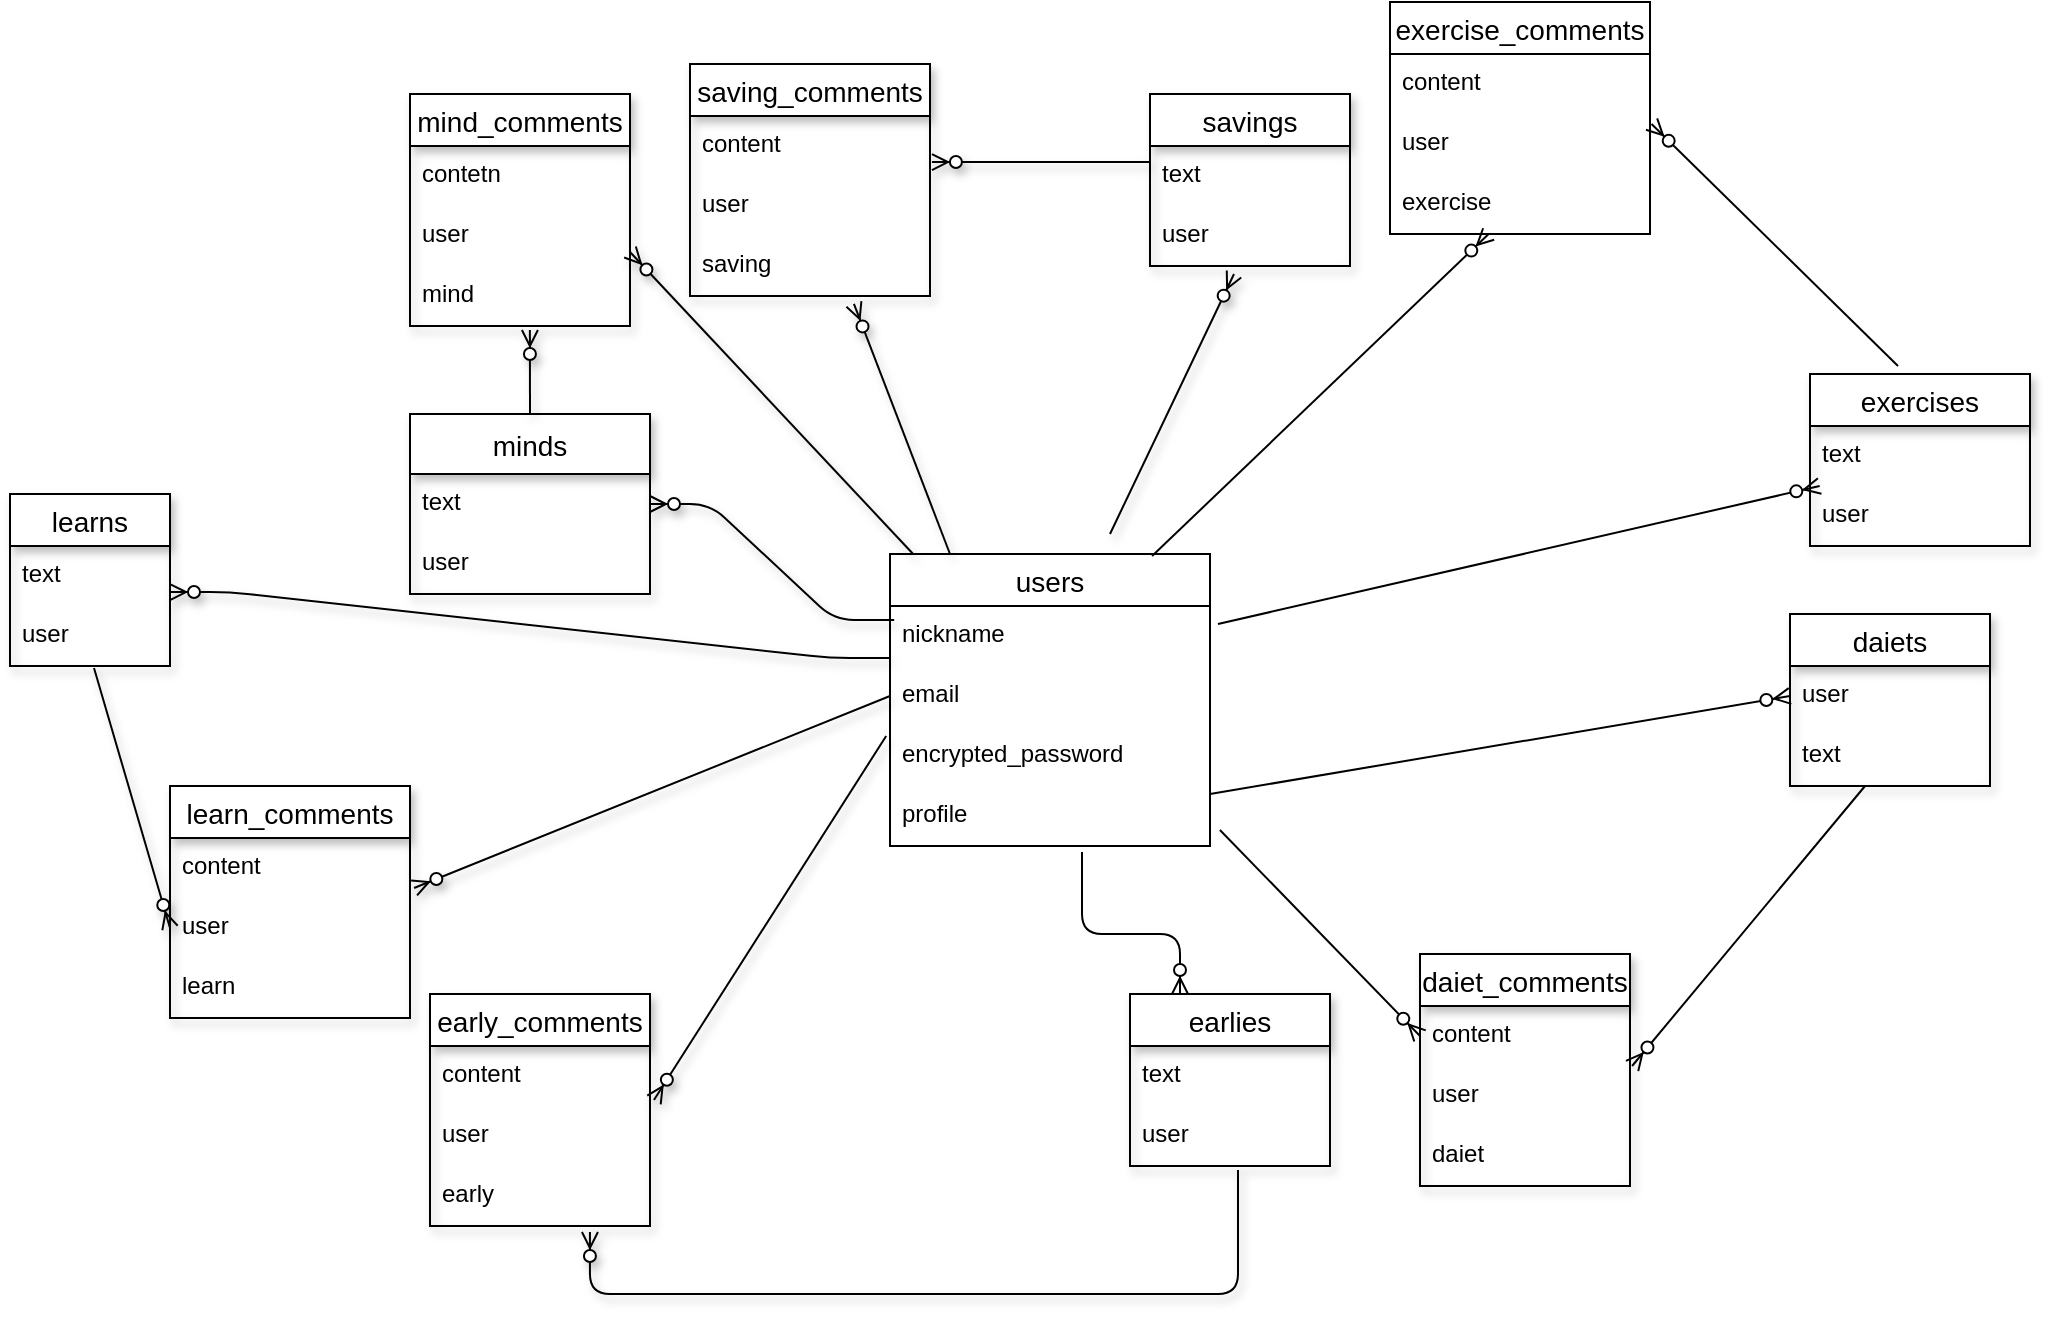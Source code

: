 <mxfile version="13.10.0" type="embed">
    <diagram id="wo9g2gNru-qYlt489iWM" name="ページ1">
        <mxGraphModel dx="1551" dy="773" grid="1" gridSize="10" guides="1" tooltips="1" connect="1" arrows="1" fold="1" page="1" pageScale="1" pageWidth="850" pageHeight="1100" math="0" shadow="0">
            <root>
                <mxCell id="0"/>
                <mxCell id="1" parent="0"/>
                <mxCell id="15" value="users" style="swimlane;fontStyle=0;childLayout=stackLayout;horizontal=1;startSize=26;horizontalStack=0;resizeParent=1;resizeParentMax=0;resizeLast=0;collapsible=1;marginBottom=0;align=center;fontSize=14;" vertex="1" parent="1">
                    <mxGeometry x="280" y="300" width="160" height="146" as="geometry">
                        <mxRectangle x="150" y="170" width="70" height="26" as="alternateBounds"/>
                    </mxGeometry>
                </mxCell>
                <mxCell id="16" value="nickname" style="text;strokeColor=none;fillColor=none;spacingLeft=4;spacingRight=4;overflow=hidden;rotatable=0;points=[[0,0.5],[1,0.5]];portConstraint=eastwest;fontSize=12;" vertex="1" parent="15">
                    <mxGeometry y="26" width="160" height="30" as="geometry"/>
                </mxCell>
                <mxCell id="17" value="email" style="text;strokeColor=none;fillColor=none;spacingLeft=4;spacingRight=4;overflow=hidden;rotatable=0;points=[[0,0.5],[1,0.5]];portConstraint=eastwest;fontSize=12;" vertex="1" parent="15">
                    <mxGeometry y="56" width="160" height="30" as="geometry"/>
                </mxCell>
                <mxCell id="18" value="encrypted_password" style="text;strokeColor=none;fillColor=none;spacingLeft=4;spacingRight=4;overflow=hidden;rotatable=0;points=[[0,0.5],[1,0.5]];portConstraint=eastwest;fontSize=12;" vertex="1" parent="15">
                    <mxGeometry y="86" width="160" height="30" as="geometry"/>
                </mxCell>
                <mxCell id="21" value="profile" style="text;strokeColor=none;fillColor=none;spacingLeft=4;spacingRight=4;overflow=hidden;rotatable=0;points=[[0,0.5],[1,0.5]];portConstraint=eastwest;fontSize=12;" vertex="1" parent="15">
                    <mxGeometry y="116" width="160" height="30" as="geometry"/>
                </mxCell>
                <mxCell id="22" value="exercises" style="swimlane;fontStyle=0;childLayout=stackLayout;horizontal=1;startSize=26;horizontalStack=0;resizeParent=1;resizeParentMax=0;resizeLast=0;collapsible=1;marginBottom=0;align=center;fontSize=14;shadow=1;" vertex="1" parent="1">
                    <mxGeometry x="740" y="210" width="110" height="86" as="geometry"/>
                </mxCell>
                <mxCell id="24" value="text" style="text;strokeColor=none;fillColor=none;spacingLeft=4;spacingRight=4;overflow=hidden;rotatable=0;points=[[0,0.5],[1,0.5]];portConstraint=eastwest;fontSize=12;" vertex="1" parent="22">
                    <mxGeometry y="26" width="110" height="30" as="geometry"/>
                </mxCell>
                <mxCell id="26" value="user" style="text;strokeColor=none;fillColor=none;spacingLeft=4;spacingRight=4;overflow=hidden;rotatable=0;points=[[0,0.5],[1,0.5]];portConstraint=eastwest;fontSize=12;" vertex="1" parent="22">
                    <mxGeometry y="56" width="110" height="30" as="geometry"/>
                </mxCell>
                <mxCell id="27" value="" style="fontSize=12;html=1;endArrow=ERzeroToMany;endFill=1;entryX=0.044;entryY=0;entryDx=0;entryDy=0;entryPerimeter=0;exitX=1.025;exitY=0.3;exitDx=0;exitDy=0;exitPerimeter=0;" edge="1" parent="1" source="16" target="26">
                    <mxGeometry width="100" height="100" relative="1" as="geometry">
                        <mxPoint x="430" y="300" as="sourcePoint"/>
                        <mxPoint x="520" y="230" as="targetPoint"/>
                    </mxGeometry>
                </mxCell>
                <mxCell id="28" value="exercise_comments" style="swimlane;fontStyle=0;childLayout=stackLayout;horizontal=1;startSize=26;horizontalStack=0;resizeParent=1;resizeParentMax=0;resizeLast=0;collapsible=1;marginBottom=0;align=center;fontSize=14;" vertex="1" parent="1">
                    <mxGeometry x="530" y="24" width="130" height="116" as="geometry"/>
                </mxCell>
                <mxCell id="29" value="content" style="text;strokeColor=none;fillColor=none;spacingLeft=4;spacingRight=4;overflow=hidden;rotatable=0;points=[[0,0.5],[1,0.5]];portConstraint=eastwest;fontSize=12;" vertex="1" parent="28">
                    <mxGeometry y="26" width="130" height="30" as="geometry"/>
                </mxCell>
                <mxCell id="30" value="user" style="text;strokeColor=none;fillColor=none;spacingLeft=4;spacingRight=4;overflow=hidden;rotatable=0;points=[[0,0.5],[1,0.5]];portConstraint=eastwest;fontSize=12;" vertex="1" parent="28">
                    <mxGeometry y="56" width="130" height="30" as="geometry"/>
                </mxCell>
                <mxCell id="31" value="exercise" style="text;strokeColor=none;fillColor=none;spacingLeft=4;spacingRight=4;overflow=hidden;rotatable=0;points=[[0,0.5],[1,0.5]];portConstraint=eastwest;fontSize=12;" vertex="1" parent="28">
                    <mxGeometry y="86" width="130" height="30" as="geometry"/>
                </mxCell>
                <mxCell id="32" value="daiets" style="swimlane;fontStyle=0;childLayout=stackLayout;horizontal=1;startSize=26;horizontalStack=0;resizeParent=1;resizeParentMax=0;resizeLast=0;collapsible=1;marginBottom=0;align=center;fontSize=14;shadow=1;" vertex="1" parent="1">
                    <mxGeometry x="730" y="330" width="100" height="86" as="geometry"/>
                </mxCell>
                <mxCell id="33" value="user&#10;" style="text;strokeColor=none;fillColor=none;spacingLeft=4;spacingRight=4;overflow=hidden;rotatable=0;points=[[0,0.5],[1,0.5]];portConstraint=eastwest;fontSize=12;" vertex="1" parent="32">
                    <mxGeometry y="26" width="100" height="30" as="geometry"/>
                </mxCell>
                <mxCell id="34" value="text" style="text;strokeColor=none;fillColor=none;spacingLeft=4;spacingRight=4;overflow=hidden;rotatable=0;points=[[0,0.5],[1,0.5]];portConstraint=eastwest;fontSize=12;" vertex="1" parent="32">
                    <mxGeometry y="56" width="100" height="30" as="geometry"/>
                </mxCell>
                <mxCell id="37" value="" style="fontSize=12;html=1;endArrow=ERzeroToMany;endFill=1;entryX=1.006;entryY=0.167;entryDx=0;entryDy=0;entryPerimeter=0;exitX=0.4;exitY=-0.047;exitDx=0;exitDy=0;exitPerimeter=0;" edge="1" parent="1" source="22" target="30">
                    <mxGeometry width="100" height="100" relative="1" as="geometry">
                        <mxPoint x="550" y="155" as="sourcePoint"/>
                        <mxPoint x="650" y="55" as="targetPoint"/>
                    </mxGeometry>
                </mxCell>
                <mxCell id="41" value="" style="fontSize=12;html=1;endArrow=ERzeroToMany;endFill=1;exitX=0.819;exitY=0.007;exitDx=0;exitDy=0;exitPerimeter=0;" edge="1" parent="1" source="15" target="31">
                    <mxGeometry width="100" height="100" relative="1" as="geometry">
                        <mxPoint x="310" y="300" as="sourcePoint"/>
                        <mxPoint x="410" y="200" as="targetPoint"/>
                    </mxGeometry>
                </mxCell>
                <mxCell id="42" value="" style="fontSize=12;html=1;endArrow=ERzeroToMany;endFill=1;entryX=0;entryY=0.5;entryDx=0;entryDy=0;" edge="1" parent="1" target="33">
                    <mxGeometry width="100" height="100" relative="1" as="geometry">
                        <mxPoint x="440" y="420" as="sourcePoint"/>
                        <mxPoint x="480" y="380" as="targetPoint"/>
                    </mxGeometry>
                </mxCell>
                <mxCell id="43" value="daiet_comments" style="swimlane;fontStyle=0;childLayout=stackLayout;horizontal=1;startSize=26;horizontalStack=0;resizeParent=1;resizeParentMax=0;resizeLast=0;collapsible=1;marginBottom=0;align=center;fontSize=14;shadow=1;" vertex="1" parent="1">
                    <mxGeometry x="545" y="500" width="105" height="116" as="geometry"/>
                </mxCell>
                <mxCell id="44" value="content" style="text;strokeColor=none;fillColor=none;spacingLeft=4;spacingRight=4;overflow=hidden;rotatable=0;points=[[0,0.5],[1,0.5]];portConstraint=eastwest;fontSize=12;" vertex="1" parent="43">
                    <mxGeometry y="26" width="105" height="30" as="geometry"/>
                </mxCell>
                <mxCell id="45" value="user" style="text;strokeColor=none;fillColor=none;spacingLeft=4;spacingRight=4;overflow=hidden;rotatable=0;points=[[0,0.5],[1,0.5]];portConstraint=eastwest;fontSize=12;" vertex="1" parent="43">
                    <mxGeometry y="56" width="105" height="30" as="geometry"/>
                </mxCell>
                <mxCell id="46" value="daiet" style="text;strokeColor=none;fillColor=none;spacingLeft=4;spacingRight=4;overflow=hidden;rotatable=0;points=[[0,0.5],[1,0.5]];portConstraint=eastwest;fontSize=12;" vertex="1" parent="43">
                    <mxGeometry y="86" width="105" height="30" as="geometry"/>
                </mxCell>
                <mxCell id="47" value="" style="fontSize=12;html=1;endArrow=ERzeroToMany;endFill=1;entryX=0;entryY=0.5;entryDx=0;entryDy=0;exitX=1.031;exitY=0.733;exitDx=0;exitDy=0;exitPerimeter=0;" edge="1" parent="1" source="21" target="44">
                    <mxGeometry width="100" height="100" relative="1" as="geometry">
                        <mxPoint x="410" y="450" as="sourcePoint"/>
                        <mxPoint x="410" y="350" as="targetPoint"/>
                    </mxGeometry>
                </mxCell>
                <mxCell id="48" value="" style="edgeStyle=elbowEdgeStyle;fontSize=12;html=1;endArrow=ERzeroToMany;endFill=1;entryX=0.25;entryY=0;entryDx=0;entryDy=0;elbow=vertical;" edge="1" parent="1" target="50">
                    <mxGeometry width="100" height="100" relative="1" as="geometry">
                        <mxPoint x="376" y="449" as="sourcePoint"/>
                        <mxPoint x="310" y="570" as="targetPoint"/>
                        <Array as="points">
                            <mxPoint x="321" y="490"/>
                        </Array>
                    </mxGeometry>
                </mxCell>
                <mxCell id="49" value="" style="fontSize=12;html=1;endArrow=ERzeroToMany;endFill=1;elbow=vertical;entryX=1.01;entryY=0;entryDx=0;entryDy=0;entryPerimeter=0;" edge="1" parent="1" source="34" target="45">
                    <mxGeometry width="100" height="100" relative="1" as="geometry">
                        <mxPoint x="440" y="480" as="sourcePoint"/>
                        <mxPoint x="840" y="510" as="targetPoint"/>
                    </mxGeometry>
                </mxCell>
                <mxCell id="50" value="earlies" style="swimlane;fontStyle=0;childLayout=stackLayout;horizontal=1;startSize=26;horizontalStack=0;resizeParent=1;resizeParentMax=0;resizeLast=0;collapsible=1;marginBottom=0;align=center;fontSize=14;shadow=1;" vertex="1" parent="1">
                    <mxGeometry x="400" y="520" width="100" height="86" as="geometry"/>
                </mxCell>
                <mxCell id="51" value="text" style="text;strokeColor=none;fillColor=none;spacingLeft=4;spacingRight=4;overflow=hidden;rotatable=0;points=[[0,0.5],[1,0.5]];portConstraint=eastwest;fontSize=12;" vertex="1" parent="50">
                    <mxGeometry y="26" width="100" height="30" as="geometry"/>
                </mxCell>
                <mxCell id="52" value="user" style="text;strokeColor=none;fillColor=none;spacingLeft=4;spacingRight=4;overflow=hidden;rotatable=0;points=[[0,0.5],[1,0.5]];portConstraint=eastwest;fontSize=12;" vertex="1" parent="50">
                    <mxGeometry y="56" width="100" height="30" as="geometry"/>
                </mxCell>
                <mxCell id="54" value="early_comments" style="swimlane;fontStyle=0;childLayout=stackLayout;horizontal=1;startSize=26;horizontalStack=0;resizeParent=1;resizeParentMax=0;resizeLast=0;collapsible=1;marginBottom=0;align=center;fontSize=14;shadow=1;" vertex="1" parent="1">
                    <mxGeometry x="50" y="520" width="110" height="116" as="geometry"/>
                </mxCell>
                <mxCell id="55" value="content" style="text;strokeColor=none;fillColor=none;spacingLeft=4;spacingRight=4;overflow=hidden;rotatable=0;points=[[0,0.5],[1,0.5]];portConstraint=eastwest;fontSize=12;" vertex="1" parent="54">
                    <mxGeometry y="26" width="110" height="30" as="geometry"/>
                </mxCell>
                <mxCell id="56" value="user" style="text;strokeColor=none;fillColor=none;spacingLeft=4;spacingRight=4;overflow=hidden;rotatable=0;points=[[0,0.5],[1,0.5]];portConstraint=eastwest;fontSize=12;" vertex="1" parent="54">
                    <mxGeometry y="56" width="110" height="30" as="geometry"/>
                </mxCell>
                <mxCell id="57" value="early" style="text;strokeColor=none;fillColor=none;spacingLeft=4;spacingRight=4;overflow=hidden;rotatable=0;points=[[0,0.5],[1,0.5]];portConstraint=eastwest;fontSize=12;" vertex="1" parent="54">
                    <mxGeometry y="86" width="110" height="30" as="geometry"/>
                </mxCell>
                <mxCell id="59" value="" style="fontSize=12;html=1;endArrow=ERzeroToMany;endFill=1;shadow=1;exitX=-0.012;exitY=0.167;exitDx=0;exitDy=0;exitPerimeter=0;entryX=1.018;entryY=-0.1;entryDx=0;entryDy=0;entryPerimeter=0;" edge="1" parent="1" source="18" target="56">
                    <mxGeometry width="100" height="100" relative="1" as="geometry">
                        <mxPoint x="150" y="470" as="sourcePoint"/>
                        <mxPoint x="200" y="500" as="targetPoint"/>
                    </mxGeometry>
                </mxCell>
                <mxCell id="60" value="minds" style="swimlane;fontStyle=0;childLayout=stackLayout;horizontal=1;startSize=30;horizontalStack=0;resizeParent=1;resizeParentMax=0;resizeLast=0;collapsible=1;marginBottom=0;align=center;fontSize=14;shadow=1;" vertex="1" parent="1">
                    <mxGeometry x="40" y="230" width="120" height="90" as="geometry"/>
                </mxCell>
                <mxCell id="61" value="text" style="text;strokeColor=none;fillColor=none;spacingLeft=4;spacingRight=4;overflow=hidden;rotatable=0;points=[[0,0.5],[1,0.5]];portConstraint=eastwest;fontSize=12;" vertex="1" parent="60">
                    <mxGeometry y="30" width="120" height="30" as="geometry"/>
                </mxCell>
                <mxCell id="62" value="user" style="text;strokeColor=none;fillColor=none;spacingLeft=4;spacingRight=4;overflow=hidden;rotatable=0;points=[[0,0.5],[1,0.5]];portConstraint=eastwest;fontSize=12;" vertex="1" parent="60">
                    <mxGeometry y="60" width="120" height="30" as="geometry"/>
                </mxCell>
                <mxCell id="64" value="" style="edgeStyle=entityRelationEdgeStyle;fontSize=12;html=1;endArrow=ERzeroToMany;endFill=1;shadow=1;exitX=0.013;exitY=0.233;exitDx=0;exitDy=0;exitPerimeter=0;entryX=1;entryY=0.5;entryDx=0;entryDy=0;" edge="1" parent="1" source="16" target="61">
                    <mxGeometry width="100" height="100" relative="1" as="geometry">
                        <mxPoint x="140" y="310" as="sourcePoint"/>
                        <mxPoint x="240" y="210" as="targetPoint"/>
                    </mxGeometry>
                </mxCell>
                <mxCell id="65" value="mind_comments" style="swimlane;fontStyle=0;childLayout=stackLayout;horizontal=1;startSize=26;horizontalStack=0;resizeParent=1;resizeParentMax=0;resizeLast=0;collapsible=1;marginBottom=0;align=center;fontSize=14;shadow=1;" vertex="1" parent="1">
                    <mxGeometry x="40" y="70" width="110" height="116" as="geometry"/>
                </mxCell>
                <mxCell id="66" value="contetn" style="text;strokeColor=none;fillColor=none;spacingLeft=4;spacingRight=4;overflow=hidden;rotatable=0;points=[[0,0.5],[1,0.5]];portConstraint=eastwest;fontSize=12;" vertex="1" parent="65">
                    <mxGeometry y="26" width="110" height="30" as="geometry"/>
                </mxCell>
                <mxCell id="67" value="user" style="text;strokeColor=none;fillColor=none;spacingLeft=4;spacingRight=4;overflow=hidden;rotatable=0;points=[[0,0.5],[1,0.5]];portConstraint=eastwest;fontSize=12;" vertex="1" parent="65">
                    <mxGeometry y="56" width="110" height="30" as="geometry"/>
                </mxCell>
                <mxCell id="68" value="mind" style="text;strokeColor=none;fillColor=none;spacingLeft=4;spacingRight=4;overflow=hidden;rotatable=0;points=[[0,0.5],[1,0.5]];portConstraint=eastwest;fontSize=12;" vertex="1" parent="65">
                    <mxGeometry y="86" width="110" height="30" as="geometry"/>
                </mxCell>
                <mxCell id="69" value="" style="fontSize=12;html=1;endArrow=ERzeroToMany;endFill=1;shadow=1;exitX=0.5;exitY=0;exitDx=0;exitDy=0;entryX=0.545;entryY=1.067;entryDx=0;entryDy=0;entryPerimeter=0;" edge="1" parent="1" source="60" target="68">
                    <mxGeometry width="100" height="100" relative="1" as="geometry">
                        <mxPoint x="140" y="450" as="sourcePoint"/>
                        <mxPoint x="100" y="269" as="targetPoint"/>
                    </mxGeometry>
                </mxCell>
                <mxCell id="70" value="" style="fontSize=12;html=1;endArrow=ERzeroToMany;endFill=1;shadow=1;entryX=1;entryY=0.767;entryDx=0;entryDy=0;entryPerimeter=0;" edge="1" parent="1" source="15" target="67">
                    <mxGeometry width="100" height="100" relative="1" as="geometry">
                        <mxPoint x="140" y="450" as="sourcePoint"/>
                        <mxPoint x="240" y="350" as="targetPoint"/>
                    </mxGeometry>
                </mxCell>
                <mxCell id="71" value="savings" style="swimlane;fontStyle=0;childLayout=stackLayout;horizontal=1;startSize=26;horizontalStack=0;resizeParent=1;resizeParentMax=0;resizeLast=0;collapsible=1;marginBottom=0;align=center;fontSize=14;shadow=1;" vertex="1" parent="1">
                    <mxGeometry x="410" y="70" width="100" height="86" as="geometry"/>
                </mxCell>
                <mxCell id="72" value="text" style="text;strokeColor=none;fillColor=none;spacingLeft=4;spacingRight=4;overflow=hidden;rotatable=0;points=[[0,0.5],[1,0.5]];portConstraint=eastwest;fontSize=12;" vertex="1" parent="71">
                    <mxGeometry y="26" width="100" height="30" as="geometry"/>
                </mxCell>
                <mxCell id="73" value="user" style="text;strokeColor=none;fillColor=none;spacingLeft=4;spacingRight=4;overflow=hidden;rotatable=0;points=[[0,0.5],[1,0.5]];portConstraint=eastwest;fontSize=12;" vertex="1" parent="71">
                    <mxGeometry y="56" width="100" height="30" as="geometry"/>
                </mxCell>
                <mxCell id="75" value="saving_comments" style="swimlane;fontStyle=0;childLayout=stackLayout;horizontal=1;startSize=26;horizontalStack=0;resizeParent=1;resizeParentMax=0;resizeLast=0;collapsible=1;marginBottom=0;align=center;fontSize=14;shadow=1;" vertex="1" parent="1">
                    <mxGeometry x="180" y="55" width="120" height="116" as="geometry"/>
                </mxCell>
                <mxCell id="76" value="content" style="text;strokeColor=none;fillColor=none;spacingLeft=4;spacingRight=4;overflow=hidden;rotatable=0;points=[[0,0.5],[1,0.5]];portConstraint=eastwest;fontSize=12;" vertex="1" parent="75">
                    <mxGeometry y="26" width="120" height="30" as="geometry"/>
                </mxCell>
                <mxCell id="77" value="user" style="text;strokeColor=none;fillColor=none;spacingLeft=4;spacingRight=4;overflow=hidden;rotatable=0;points=[[0,0.5],[1,0.5]];portConstraint=eastwest;fontSize=12;" vertex="1" parent="75">
                    <mxGeometry y="56" width="120" height="30" as="geometry"/>
                </mxCell>
                <mxCell id="78" value="saving" style="text;strokeColor=none;fillColor=none;spacingLeft=4;spacingRight=4;overflow=hidden;rotatable=0;points=[[0,0.5],[1,0.5]];portConstraint=eastwest;fontSize=12;" vertex="1" parent="75">
                    <mxGeometry y="86" width="120" height="30" as="geometry"/>
                </mxCell>
                <mxCell id="79" value="" style="fontSize=12;html=1;endArrow=ERzeroToMany;endFill=1;shadow=1;entryX=0.42;entryY=1.133;entryDx=0;entryDy=0;entryPerimeter=0;" edge="1" parent="1" target="73">
                    <mxGeometry width="100" height="100" relative="1" as="geometry">
                        <mxPoint x="390" y="290" as="sourcePoint"/>
                        <mxPoint x="480" y="350" as="targetPoint"/>
                    </mxGeometry>
                </mxCell>
                <mxCell id="80" value="" style="fontSize=12;html=1;endArrow=ERzeroToMany;endFill=1;shadow=1;entryX=0.683;entryY=1.133;entryDx=0;entryDy=0;entryPerimeter=0;" edge="1" parent="1" target="78">
                    <mxGeometry width="100" height="100" relative="1" as="geometry">
                        <mxPoint x="310" y="300" as="sourcePoint"/>
                        <mxPoint x="410" y="200" as="targetPoint"/>
                    </mxGeometry>
                </mxCell>
                <mxCell id="81" value="" style="fontSize=12;html=1;endArrow=ERzeroToMany;endFill=1;shadow=1;exitX=0;exitY=0.267;exitDx=0;exitDy=0;entryX=1.008;entryY=0.767;entryDx=0;entryDy=0;exitPerimeter=0;entryPerimeter=0;" edge="1" parent="1" source="72" target="76">
                    <mxGeometry width="100" height="100" relative="1" as="geometry">
                        <mxPoint x="380" y="450" as="sourcePoint"/>
                        <mxPoint x="480" y="350" as="targetPoint"/>
                    </mxGeometry>
                </mxCell>
                <mxCell id="58" value="" style="edgeStyle=elbowEdgeStyle;fontSize=12;html=1;endArrow=ERzeroToMany;endFill=1;entryX=0.727;entryY=1.1;entryDx=0;entryDy=0;entryPerimeter=0;exitX=0.54;exitY=1.067;exitDx=0;exitDy=0;exitPerimeter=0;shadow=1;elbow=vertical;" edge="1" parent="1" source="52" target="57">
                    <mxGeometry width="100" height="100" relative="1" as="geometry">
                        <mxPoint x="340" y="450" as="sourcePoint"/>
                        <mxPoint x="440" y="350" as="targetPoint"/>
                        <Array as="points">
                            <mxPoint x="280" y="670"/>
                        </Array>
                    </mxGeometry>
                </mxCell>
                <mxCell id="95" value="learns" style="swimlane;fontStyle=0;childLayout=stackLayout;horizontal=1;startSize=26;horizontalStack=0;resizeParent=1;resizeParentMax=0;resizeLast=0;collapsible=1;marginBottom=0;align=center;fontSize=14;shadow=1;" vertex="1" parent="1">
                    <mxGeometry x="-160" y="270" width="80" height="86" as="geometry"/>
                </mxCell>
                <mxCell id="96" value="text" style="text;strokeColor=none;fillColor=none;spacingLeft=4;spacingRight=4;overflow=hidden;rotatable=0;points=[[0,0.5],[1,0.5]];portConstraint=eastwest;fontSize=12;" vertex="1" parent="95">
                    <mxGeometry y="26" width="80" height="30" as="geometry"/>
                </mxCell>
                <mxCell id="97" value="user" style="text;strokeColor=none;fillColor=none;spacingLeft=4;spacingRight=4;overflow=hidden;rotatable=0;points=[[0,0.5],[1,0.5]];portConstraint=eastwest;fontSize=12;" vertex="1" parent="95">
                    <mxGeometry y="56" width="80" height="30" as="geometry"/>
                </mxCell>
                <mxCell id="99" value="" style="edgeStyle=entityRelationEdgeStyle;fontSize=12;html=1;endArrow=ERzeroToMany;endFill=1;shadow=1;entryX=1;entryY=0.767;entryDx=0;entryDy=0;entryPerimeter=0;exitX=0;exitY=0.867;exitDx=0;exitDy=0;exitPerimeter=0;" edge="1" parent="1" source="16" target="96">
                    <mxGeometry width="100" height="100" relative="1" as="geometry">
                        <mxPoint x="150" y="450" as="sourcePoint"/>
                        <mxPoint x="250" y="350" as="targetPoint"/>
                    </mxGeometry>
                </mxCell>
                <mxCell id="100" value="learn_comments" style="swimlane;fontStyle=0;childLayout=stackLayout;horizontal=1;startSize=26;horizontalStack=0;resizeParent=1;resizeParentMax=0;resizeLast=0;collapsible=1;marginBottom=0;align=center;fontSize=14;shadow=1;" vertex="1" parent="1">
                    <mxGeometry x="-80" y="416" width="120" height="116" as="geometry"/>
                </mxCell>
                <mxCell id="101" value="content" style="text;strokeColor=none;fillColor=none;spacingLeft=4;spacingRight=4;overflow=hidden;rotatable=0;points=[[0,0.5],[1,0.5]];portConstraint=eastwest;fontSize=12;" vertex="1" parent="100">
                    <mxGeometry y="26" width="120" height="30" as="geometry"/>
                </mxCell>
                <mxCell id="102" value="user" style="text;strokeColor=none;fillColor=none;spacingLeft=4;spacingRight=4;overflow=hidden;rotatable=0;points=[[0,0.5],[1,0.5]];portConstraint=eastwest;fontSize=12;" vertex="1" parent="100">
                    <mxGeometry y="56" width="120" height="30" as="geometry"/>
                </mxCell>
                <mxCell id="103" value="learn" style="text;strokeColor=none;fillColor=none;spacingLeft=4;spacingRight=4;overflow=hidden;rotatable=0;points=[[0,0.5],[1,0.5]];portConstraint=eastwest;fontSize=12;" vertex="1" parent="100">
                    <mxGeometry y="86" width="120" height="30" as="geometry"/>
                </mxCell>
                <mxCell id="104" value="" style="fontSize=12;html=1;endArrow=ERzeroToMany;endFill=1;shadow=1;exitX=0;exitY=0.5;exitDx=0;exitDy=0;entryX=1.017;entryY=0.833;entryDx=0;entryDy=0;entryPerimeter=0;" edge="1" parent="1" source="17" target="101">
                    <mxGeometry width="100" height="100" relative="1" as="geometry">
                        <mxPoint x="150" y="450" as="sourcePoint"/>
                        <mxPoint x="250" y="350" as="targetPoint"/>
                    </mxGeometry>
                </mxCell>
                <mxCell id="105" value="" style="fontSize=12;html=1;endArrow=ERzeroToMany;endFill=1;shadow=1;exitX=0.525;exitY=1.033;exitDx=0;exitDy=0;exitPerimeter=0;entryX=0;entryY=0.5;entryDx=0;entryDy=0;elbow=vertical;" edge="1" parent="1" source="97" target="102">
                    <mxGeometry width="100" height="100" relative="1" as="geometry">
                        <mxPoint x="60" y="450" as="sourcePoint"/>
                        <mxPoint x="160" y="350" as="targetPoint"/>
                    </mxGeometry>
                </mxCell>
            </root>
        </mxGraphModel>
    </diagram>
</mxfile>